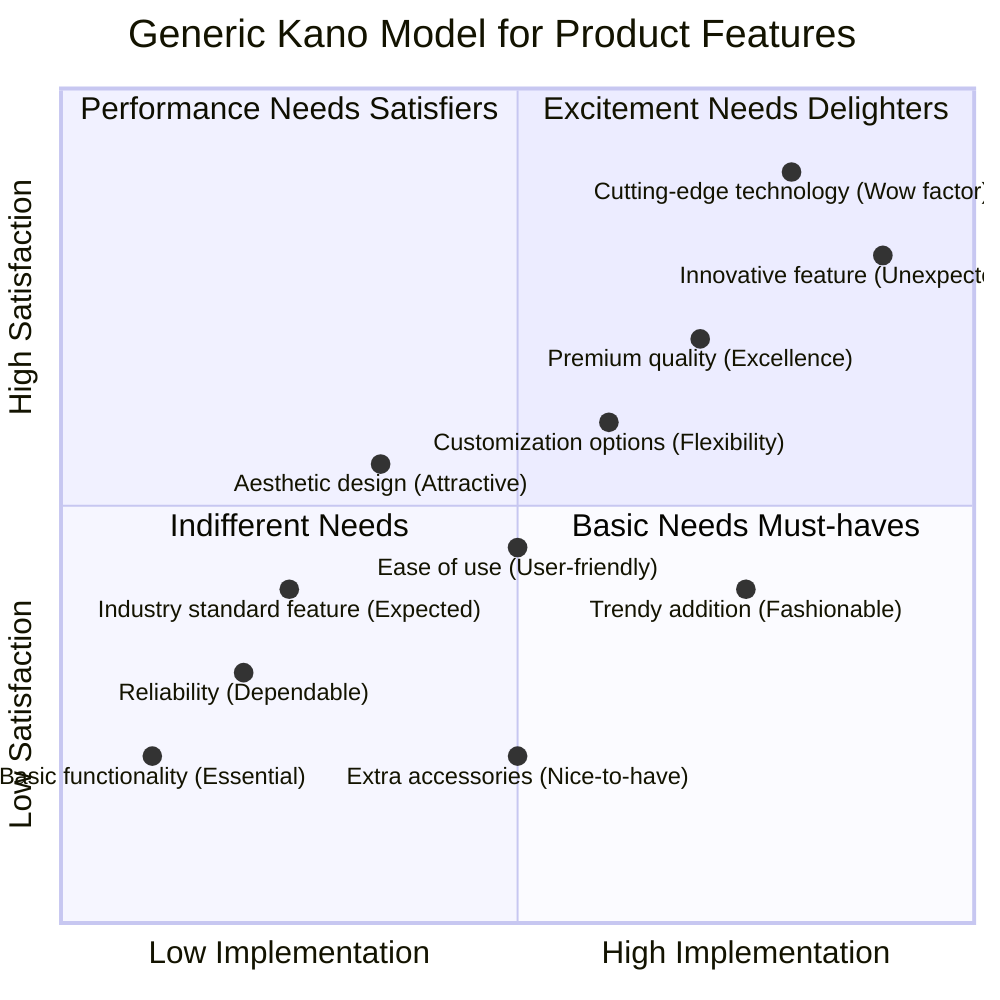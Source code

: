 quadrantChart
title Generic Kano Model for Product Features
x-axis Low Implementation --> High Implementation
y-axis Low Satisfaction --> High Satisfaction
quadrant-1 Excitement Needs Delighters
quadrant-2 Performance Needs Satisfiers
quadrant-3 Indifferent Needs
quadrant-4 Basic Needs Must-haves
"Innovative feature (Unexpected bonus)": [0.9, 0.8]
"Cutting-edge technology (Wow factor)": [0.8, 0.9]
"Premium quality (Excellence)": [0.7, 0.7]
"Customization options (Flexibility)": [0.6, 0.6]
"Ease of use (User-friendly)": [0.5, 0.45]
"Reliability (Dependable)": [0.2, 0.3]
"Basic functionality (Essential)": [0.1, 0.2]
"Industry standard feature (Expected)": [0.25, 0.4]
"Aesthetic design (Attractive)": [0.35, 0.55]
"Extra accessories (Nice-to-have)": [0.5, 0.2]
"Trendy addition (Fashionable)": [0.75, 0.4]